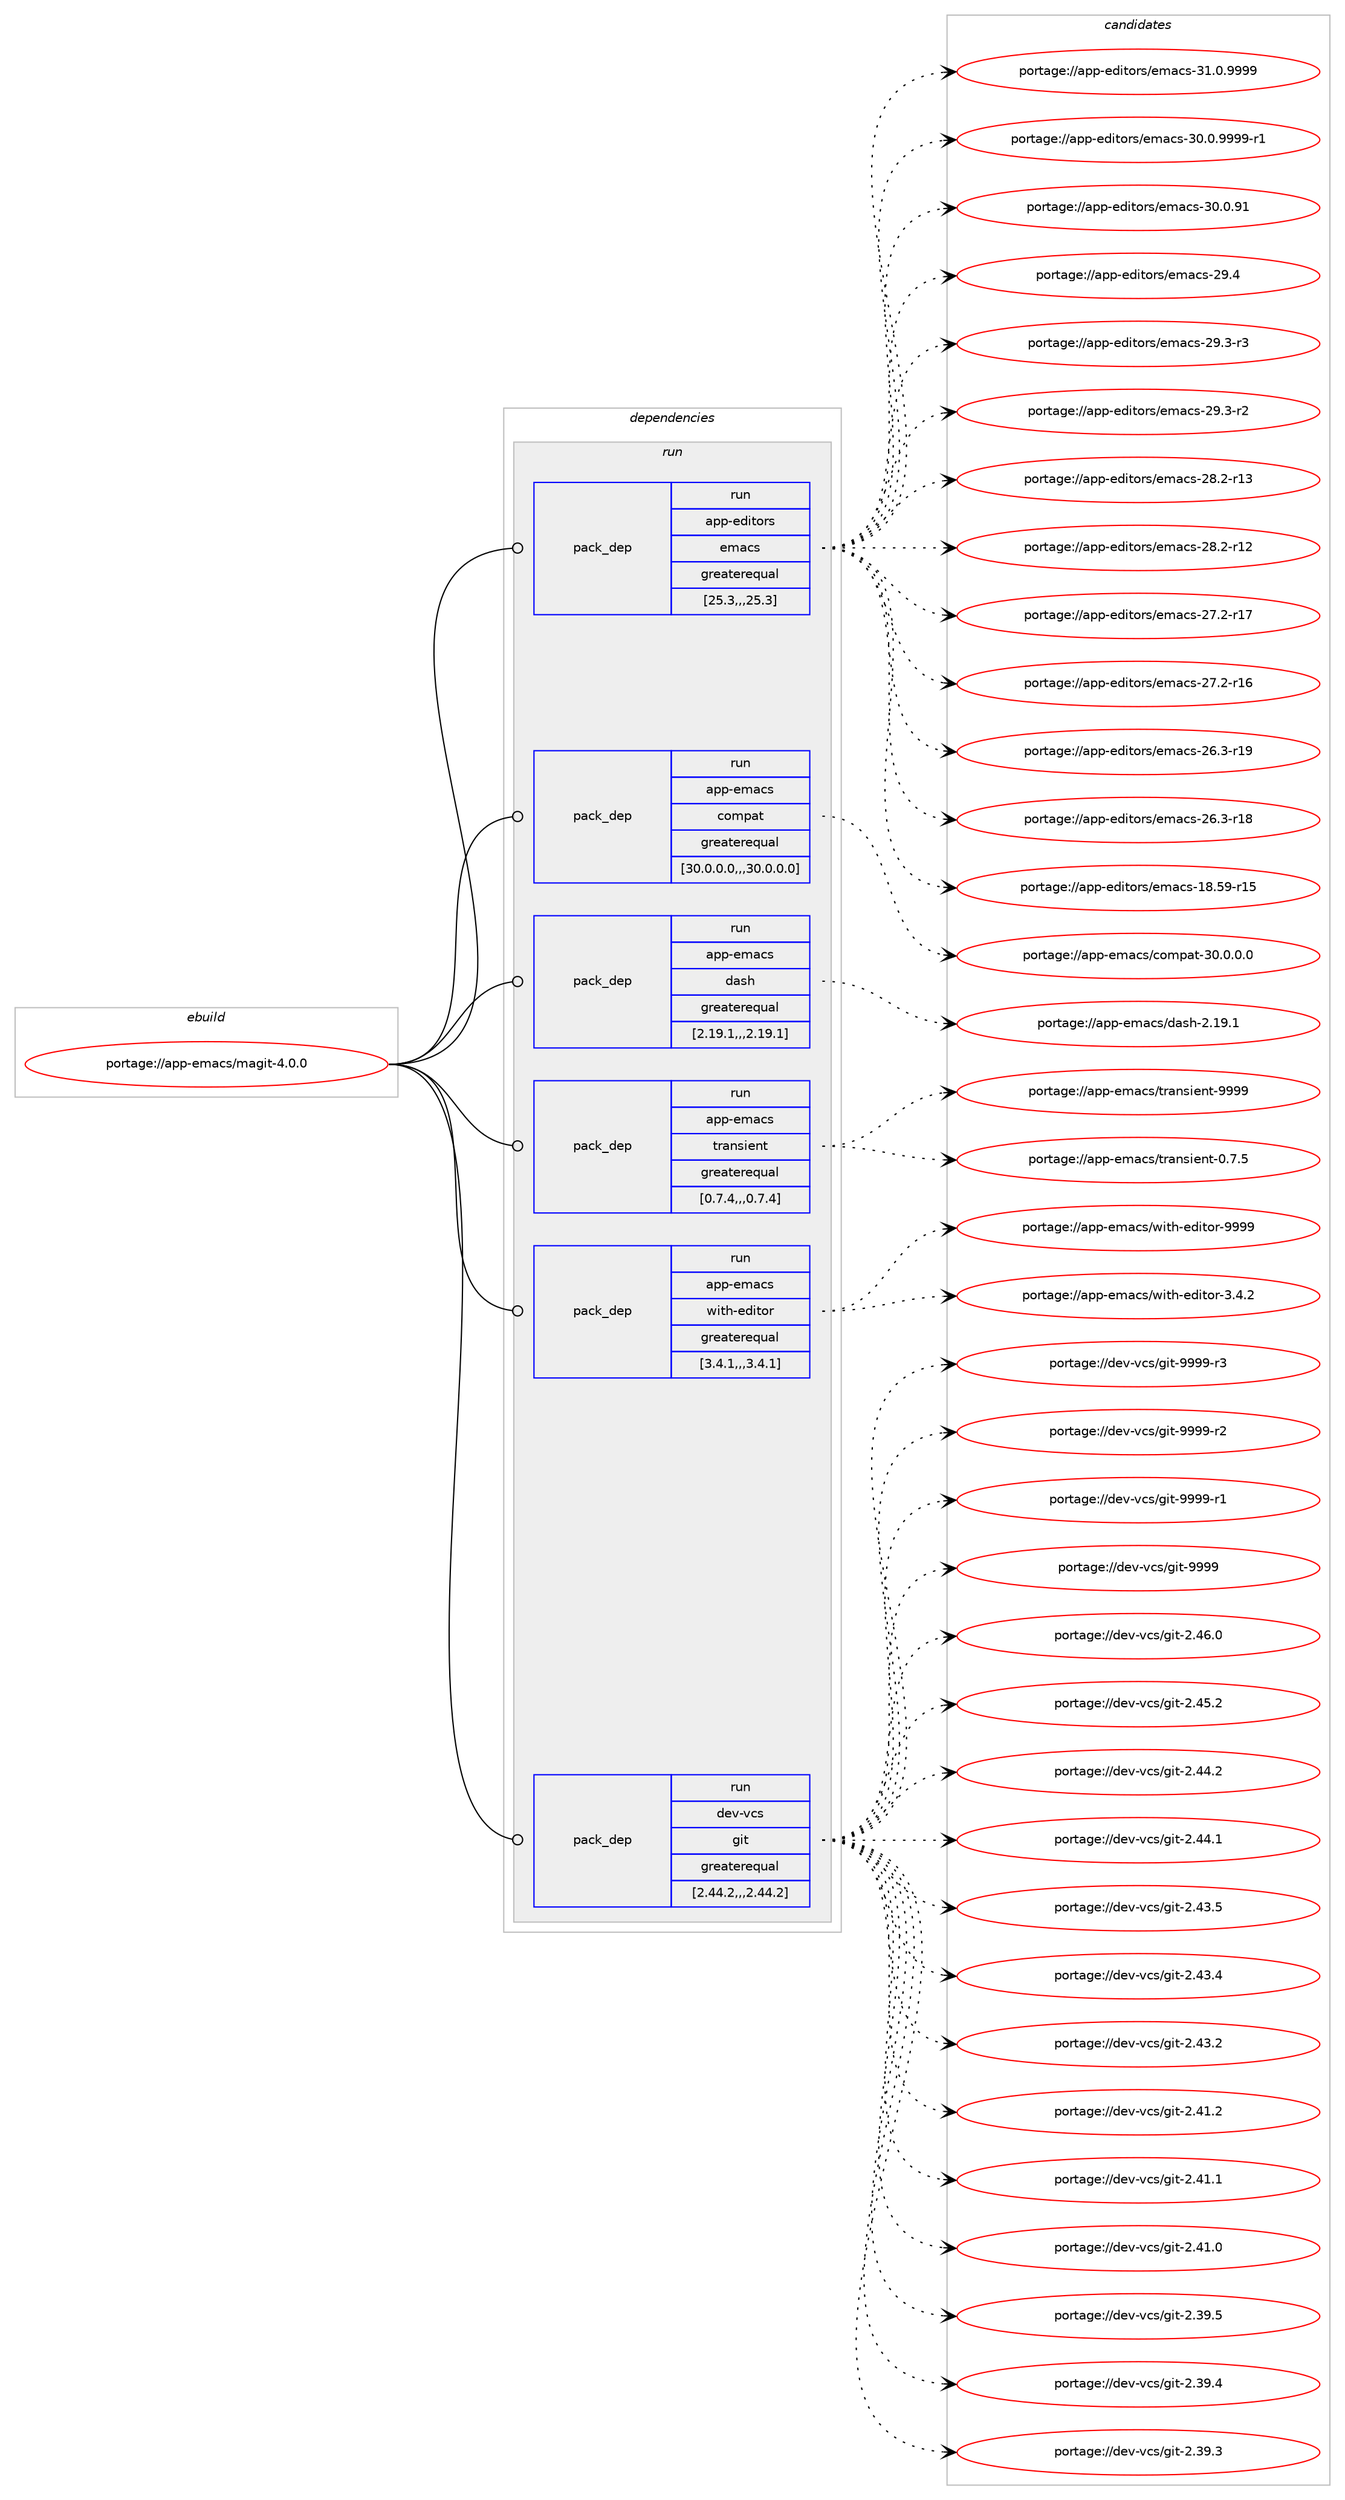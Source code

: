 digraph prolog {

# *************
# Graph options
# *************

newrank=true;
concentrate=true;
compound=true;
graph [rankdir=LR,fontname=Helvetica,fontsize=10,ranksep=1.5];#, ranksep=2.5, nodesep=0.2];
edge  [arrowhead=vee];
node  [fontname=Helvetica,fontsize=10];

# **********
# The ebuild
# **********

subgraph cluster_leftcol {
color=gray;
label=<<i>ebuild</i>>;
id [label="portage://app-emacs/magit-4.0.0", color=red, width=4, href="../app-emacs/magit-4.0.0.svg"];
}

# ****************
# The dependencies
# ****************

subgraph cluster_midcol {
color=gray;
label=<<i>dependencies</i>>;
subgraph cluster_compile {
fillcolor="#eeeeee";
style=filled;
label=<<i>compile</i>>;
}
subgraph cluster_compileandrun {
fillcolor="#eeeeee";
style=filled;
label=<<i>compile and run</i>>;
}
subgraph cluster_run {
fillcolor="#eeeeee";
style=filled;
label=<<i>run</i>>;
subgraph pack376931 {
dependency516799 [label=<<TABLE BORDER="0" CELLBORDER="1" CELLSPACING="0" CELLPADDING="4" WIDTH="220"><TR><TD ROWSPAN="6" CELLPADDING="30">pack_dep</TD></TR><TR><TD WIDTH="110">run</TD></TR><TR><TD>app-editors</TD></TR><TR><TD>emacs</TD></TR><TR><TD>greaterequal</TD></TR><TR><TD>[25.3,,,25.3]</TD></TR></TABLE>>, shape=none, color=blue];
}
id:e -> dependency516799:w [weight=20,style="solid",arrowhead="odot"];
subgraph pack376932 {
dependency516800 [label=<<TABLE BORDER="0" CELLBORDER="1" CELLSPACING="0" CELLPADDING="4" WIDTH="220"><TR><TD ROWSPAN="6" CELLPADDING="30">pack_dep</TD></TR><TR><TD WIDTH="110">run</TD></TR><TR><TD>app-emacs</TD></TR><TR><TD>compat</TD></TR><TR><TD>greaterequal</TD></TR><TR><TD>[30.0.0.0,,,30.0.0.0]</TD></TR></TABLE>>, shape=none, color=blue];
}
id:e -> dependency516800:w [weight=20,style="solid",arrowhead="odot"];
subgraph pack376933 {
dependency516801 [label=<<TABLE BORDER="0" CELLBORDER="1" CELLSPACING="0" CELLPADDING="4" WIDTH="220"><TR><TD ROWSPAN="6" CELLPADDING="30">pack_dep</TD></TR><TR><TD WIDTH="110">run</TD></TR><TR><TD>app-emacs</TD></TR><TR><TD>dash</TD></TR><TR><TD>greaterequal</TD></TR><TR><TD>[2.19.1,,,2.19.1]</TD></TR></TABLE>>, shape=none, color=blue];
}
id:e -> dependency516801:w [weight=20,style="solid",arrowhead="odot"];
subgraph pack376934 {
dependency516802 [label=<<TABLE BORDER="0" CELLBORDER="1" CELLSPACING="0" CELLPADDING="4" WIDTH="220"><TR><TD ROWSPAN="6" CELLPADDING="30">pack_dep</TD></TR><TR><TD WIDTH="110">run</TD></TR><TR><TD>app-emacs</TD></TR><TR><TD>transient</TD></TR><TR><TD>greaterequal</TD></TR><TR><TD>[0.7.4,,,0.7.4]</TD></TR></TABLE>>, shape=none, color=blue];
}
id:e -> dependency516802:w [weight=20,style="solid",arrowhead="odot"];
subgraph pack376935 {
dependency516803 [label=<<TABLE BORDER="0" CELLBORDER="1" CELLSPACING="0" CELLPADDING="4" WIDTH="220"><TR><TD ROWSPAN="6" CELLPADDING="30">pack_dep</TD></TR><TR><TD WIDTH="110">run</TD></TR><TR><TD>app-emacs</TD></TR><TR><TD>with-editor</TD></TR><TR><TD>greaterequal</TD></TR><TR><TD>[3.4.1,,,3.4.1]</TD></TR></TABLE>>, shape=none, color=blue];
}
id:e -> dependency516803:w [weight=20,style="solid",arrowhead="odot"];
subgraph pack376936 {
dependency516804 [label=<<TABLE BORDER="0" CELLBORDER="1" CELLSPACING="0" CELLPADDING="4" WIDTH="220"><TR><TD ROWSPAN="6" CELLPADDING="30">pack_dep</TD></TR><TR><TD WIDTH="110">run</TD></TR><TR><TD>dev-vcs</TD></TR><TR><TD>git</TD></TR><TR><TD>greaterequal</TD></TR><TR><TD>[2.44.2,,,2.44.2]</TD></TR></TABLE>>, shape=none, color=blue];
}
id:e -> dependency516804:w [weight=20,style="solid",arrowhead="odot"];
}
}

# **************
# The candidates
# **************

subgraph cluster_choices {
rank=same;
color=gray;
label=<<i>candidates</i>>;

subgraph choice376931 {
color=black;
nodesep=1;
choice971121124510110010511611111411547101109979911545514946484657575757 [label="portage://app-editors/emacs-31.0.9999", color=red, width=4,href="../app-editors/emacs-31.0.9999.svg"];
choice9711211245101100105116111114115471011099799115455148464846575757574511449 [label="portage://app-editors/emacs-30.0.9999-r1", color=red, width=4,href="../app-editors/emacs-30.0.9999-r1.svg"];
choice97112112451011001051161111141154710110997991154551484648465749 [label="portage://app-editors/emacs-30.0.91", color=red, width=4,href="../app-editors/emacs-30.0.91.svg"];
choice97112112451011001051161111141154710110997991154550574652 [label="portage://app-editors/emacs-29.4", color=red, width=4,href="../app-editors/emacs-29.4.svg"];
choice971121124510110010511611111411547101109979911545505746514511451 [label="portage://app-editors/emacs-29.3-r3", color=red, width=4,href="../app-editors/emacs-29.3-r3.svg"];
choice971121124510110010511611111411547101109979911545505746514511450 [label="portage://app-editors/emacs-29.3-r2", color=red, width=4,href="../app-editors/emacs-29.3-r2.svg"];
choice97112112451011001051161111141154710110997991154550564650451144951 [label="portage://app-editors/emacs-28.2-r13", color=red, width=4,href="../app-editors/emacs-28.2-r13.svg"];
choice97112112451011001051161111141154710110997991154550564650451144950 [label="portage://app-editors/emacs-28.2-r12", color=red, width=4,href="../app-editors/emacs-28.2-r12.svg"];
choice97112112451011001051161111141154710110997991154550554650451144955 [label="portage://app-editors/emacs-27.2-r17", color=red, width=4,href="../app-editors/emacs-27.2-r17.svg"];
choice97112112451011001051161111141154710110997991154550554650451144954 [label="portage://app-editors/emacs-27.2-r16", color=red, width=4,href="../app-editors/emacs-27.2-r16.svg"];
choice97112112451011001051161111141154710110997991154550544651451144957 [label="portage://app-editors/emacs-26.3-r19", color=red, width=4,href="../app-editors/emacs-26.3-r19.svg"];
choice97112112451011001051161111141154710110997991154550544651451144956 [label="portage://app-editors/emacs-26.3-r18", color=red, width=4,href="../app-editors/emacs-26.3-r18.svg"];
choice9711211245101100105116111114115471011099799115454956465357451144953 [label="portage://app-editors/emacs-18.59-r15", color=red, width=4,href="../app-editors/emacs-18.59-r15.svg"];
dependency516799:e -> choice971121124510110010511611111411547101109979911545514946484657575757:w [style=dotted,weight="100"];
dependency516799:e -> choice9711211245101100105116111114115471011099799115455148464846575757574511449:w [style=dotted,weight="100"];
dependency516799:e -> choice97112112451011001051161111141154710110997991154551484648465749:w [style=dotted,weight="100"];
dependency516799:e -> choice97112112451011001051161111141154710110997991154550574652:w [style=dotted,weight="100"];
dependency516799:e -> choice971121124510110010511611111411547101109979911545505746514511451:w [style=dotted,weight="100"];
dependency516799:e -> choice971121124510110010511611111411547101109979911545505746514511450:w [style=dotted,weight="100"];
dependency516799:e -> choice97112112451011001051161111141154710110997991154550564650451144951:w [style=dotted,weight="100"];
dependency516799:e -> choice97112112451011001051161111141154710110997991154550564650451144950:w [style=dotted,weight="100"];
dependency516799:e -> choice97112112451011001051161111141154710110997991154550554650451144955:w [style=dotted,weight="100"];
dependency516799:e -> choice97112112451011001051161111141154710110997991154550554650451144954:w [style=dotted,weight="100"];
dependency516799:e -> choice97112112451011001051161111141154710110997991154550544651451144957:w [style=dotted,weight="100"];
dependency516799:e -> choice97112112451011001051161111141154710110997991154550544651451144956:w [style=dotted,weight="100"];
dependency516799:e -> choice9711211245101100105116111114115471011099799115454956465357451144953:w [style=dotted,weight="100"];
}
subgraph choice376932 {
color=black;
nodesep=1;
choice97112112451011099799115479911110911297116455148464846484648 [label="portage://app-emacs/compat-30.0.0.0", color=red, width=4,href="../app-emacs/compat-30.0.0.0.svg"];
dependency516800:e -> choice97112112451011099799115479911110911297116455148464846484648:w [style=dotted,weight="100"];
}
subgraph choice376933 {
color=black;
nodesep=1;
choice97112112451011099799115471009711510445504649574649 [label="portage://app-emacs/dash-2.19.1", color=red, width=4,href="../app-emacs/dash-2.19.1.svg"];
dependency516801:e -> choice97112112451011099799115471009711510445504649574649:w [style=dotted,weight="100"];
}
subgraph choice376934 {
color=black;
nodesep=1;
choice9711211245101109979911547116114971101151051011101164557575757 [label="portage://app-emacs/transient-9999", color=red, width=4,href="../app-emacs/transient-9999.svg"];
choice971121124510110997991154711611497110115105101110116454846554653 [label="portage://app-emacs/transient-0.7.5", color=red, width=4,href="../app-emacs/transient-0.7.5.svg"];
dependency516802:e -> choice9711211245101109979911547116114971101151051011101164557575757:w [style=dotted,weight="100"];
dependency516802:e -> choice971121124510110997991154711611497110115105101110116454846554653:w [style=dotted,weight="100"];
}
subgraph choice376935 {
color=black;
nodesep=1;
choice9711211245101109979911547119105116104451011001051161111144557575757 [label="portage://app-emacs/with-editor-9999", color=red, width=4,href="../app-emacs/with-editor-9999.svg"];
choice971121124510110997991154711910511610445101100105116111114455146524650 [label="portage://app-emacs/with-editor-3.4.2", color=red, width=4,href="../app-emacs/with-editor-3.4.2.svg"];
dependency516803:e -> choice9711211245101109979911547119105116104451011001051161111144557575757:w [style=dotted,weight="100"];
dependency516803:e -> choice971121124510110997991154711910511610445101100105116111114455146524650:w [style=dotted,weight="100"];
}
subgraph choice376936 {
color=black;
nodesep=1;
choice10010111845118991154710310511645575757574511451 [label="portage://dev-vcs/git-9999-r3", color=red, width=4,href="../dev-vcs/git-9999-r3.svg"];
choice10010111845118991154710310511645575757574511450 [label="portage://dev-vcs/git-9999-r2", color=red, width=4,href="../dev-vcs/git-9999-r2.svg"];
choice10010111845118991154710310511645575757574511449 [label="portage://dev-vcs/git-9999-r1", color=red, width=4,href="../dev-vcs/git-9999-r1.svg"];
choice1001011184511899115471031051164557575757 [label="portage://dev-vcs/git-9999", color=red, width=4,href="../dev-vcs/git-9999.svg"];
choice10010111845118991154710310511645504652544648 [label="portage://dev-vcs/git-2.46.0", color=red, width=4,href="../dev-vcs/git-2.46.0.svg"];
choice10010111845118991154710310511645504652534650 [label="portage://dev-vcs/git-2.45.2", color=red, width=4,href="../dev-vcs/git-2.45.2.svg"];
choice10010111845118991154710310511645504652524650 [label="portage://dev-vcs/git-2.44.2", color=red, width=4,href="../dev-vcs/git-2.44.2.svg"];
choice10010111845118991154710310511645504652524649 [label="portage://dev-vcs/git-2.44.1", color=red, width=4,href="../dev-vcs/git-2.44.1.svg"];
choice10010111845118991154710310511645504652514653 [label="portage://dev-vcs/git-2.43.5", color=red, width=4,href="../dev-vcs/git-2.43.5.svg"];
choice10010111845118991154710310511645504652514652 [label="portage://dev-vcs/git-2.43.4", color=red, width=4,href="../dev-vcs/git-2.43.4.svg"];
choice10010111845118991154710310511645504652514650 [label="portage://dev-vcs/git-2.43.2", color=red, width=4,href="../dev-vcs/git-2.43.2.svg"];
choice10010111845118991154710310511645504652494650 [label="portage://dev-vcs/git-2.41.2", color=red, width=4,href="../dev-vcs/git-2.41.2.svg"];
choice10010111845118991154710310511645504652494649 [label="portage://dev-vcs/git-2.41.1", color=red, width=4,href="../dev-vcs/git-2.41.1.svg"];
choice10010111845118991154710310511645504652494648 [label="portage://dev-vcs/git-2.41.0", color=red, width=4,href="../dev-vcs/git-2.41.0.svg"];
choice10010111845118991154710310511645504651574653 [label="portage://dev-vcs/git-2.39.5", color=red, width=4,href="../dev-vcs/git-2.39.5.svg"];
choice10010111845118991154710310511645504651574652 [label="portage://dev-vcs/git-2.39.4", color=red, width=4,href="../dev-vcs/git-2.39.4.svg"];
choice10010111845118991154710310511645504651574651 [label="portage://dev-vcs/git-2.39.3", color=red, width=4,href="../dev-vcs/git-2.39.3.svg"];
dependency516804:e -> choice10010111845118991154710310511645575757574511451:w [style=dotted,weight="100"];
dependency516804:e -> choice10010111845118991154710310511645575757574511450:w [style=dotted,weight="100"];
dependency516804:e -> choice10010111845118991154710310511645575757574511449:w [style=dotted,weight="100"];
dependency516804:e -> choice1001011184511899115471031051164557575757:w [style=dotted,weight="100"];
dependency516804:e -> choice10010111845118991154710310511645504652544648:w [style=dotted,weight="100"];
dependency516804:e -> choice10010111845118991154710310511645504652534650:w [style=dotted,weight="100"];
dependency516804:e -> choice10010111845118991154710310511645504652524650:w [style=dotted,weight="100"];
dependency516804:e -> choice10010111845118991154710310511645504652524649:w [style=dotted,weight="100"];
dependency516804:e -> choice10010111845118991154710310511645504652514653:w [style=dotted,weight="100"];
dependency516804:e -> choice10010111845118991154710310511645504652514652:w [style=dotted,weight="100"];
dependency516804:e -> choice10010111845118991154710310511645504652514650:w [style=dotted,weight="100"];
dependency516804:e -> choice10010111845118991154710310511645504652494650:w [style=dotted,weight="100"];
dependency516804:e -> choice10010111845118991154710310511645504652494649:w [style=dotted,weight="100"];
dependency516804:e -> choice10010111845118991154710310511645504652494648:w [style=dotted,weight="100"];
dependency516804:e -> choice10010111845118991154710310511645504651574653:w [style=dotted,weight="100"];
dependency516804:e -> choice10010111845118991154710310511645504651574652:w [style=dotted,weight="100"];
dependency516804:e -> choice10010111845118991154710310511645504651574651:w [style=dotted,weight="100"];
}
}

}
